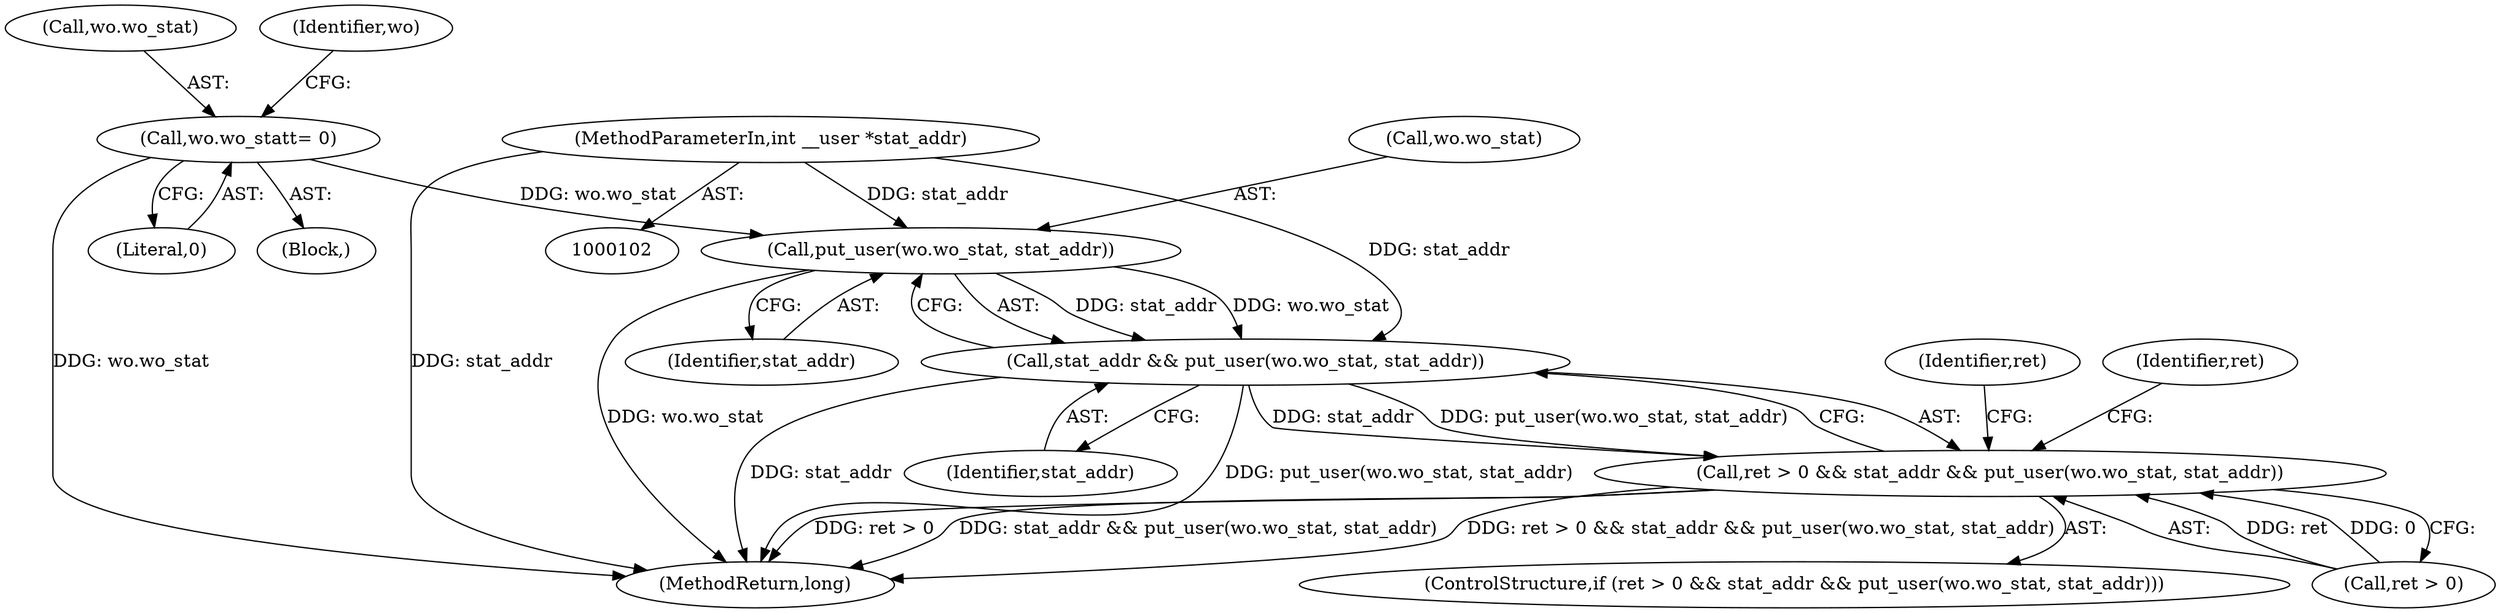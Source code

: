 digraph "0_linux_dd83c161fbcc5d8be637ab159c0de015cbff5ba4@pointer" {
"1000231" [label="(Call,put_user(wo.wo_stat, stat_addr))"];
"1000207" [label="(Call,wo.wo_stat\t= 0)"];
"1000104" [label="(MethodParameterIn,int __user *stat_addr)"];
"1000229" [label="(Call,stat_addr && put_user(wo.wo_stat, stat_addr))"];
"1000225" [label="(Call,ret > 0 && stat_addr && put_user(wo.wo_stat, stat_addr))"];
"1000104" [label="(MethodParameterIn,int __user *stat_addr)"];
"1000226" [label="(Call,ret > 0)"];
"1000207" [label="(Call,wo.wo_stat\t= 0)"];
"1000224" [label="(ControlStructure,if (ret > 0 && stat_addr && put_user(wo.wo_stat, stat_addr)))"];
"1000208" [label="(Call,wo.wo_stat)"];
"1000214" [label="(Identifier,wo)"];
"1000242" [label="(MethodReturn,long)"];
"1000211" [label="(Literal,0)"];
"1000225" [label="(Call,ret > 0 && stat_addr && put_user(wo.wo_stat, stat_addr))"];
"1000230" [label="(Identifier,stat_addr)"];
"1000229" [label="(Call,stat_addr && put_user(wo.wo_stat, stat_addr))"];
"1000235" [label="(Identifier,stat_addr)"];
"1000237" [label="(Identifier,ret)"];
"1000241" [label="(Identifier,ret)"];
"1000232" [label="(Call,wo.wo_stat)"];
"1000107" [label="(Block,)"];
"1000231" [label="(Call,put_user(wo.wo_stat, stat_addr))"];
"1000231" -> "1000229"  [label="AST: "];
"1000231" -> "1000235"  [label="CFG: "];
"1000232" -> "1000231"  [label="AST: "];
"1000235" -> "1000231"  [label="AST: "];
"1000229" -> "1000231"  [label="CFG: "];
"1000231" -> "1000242"  [label="DDG: wo.wo_stat"];
"1000231" -> "1000229"  [label="DDG: stat_addr"];
"1000231" -> "1000229"  [label="DDG: wo.wo_stat"];
"1000207" -> "1000231"  [label="DDG: wo.wo_stat"];
"1000104" -> "1000231"  [label="DDG: stat_addr"];
"1000207" -> "1000107"  [label="AST: "];
"1000207" -> "1000211"  [label="CFG: "];
"1000208" -> "1000207"  [label="AST: "];
"1000211" -> "1000207"  [label="AST: "];
"1000214" -> "1000207"  [label="CFG: "];
"1000207" -> "1000242"  [label="DDG: wo.wo_stat"];
"1000104" -> "1000102"  [label="AST: "];
"1000104" -> "1000242"  [label="DDG: stat_addr"];
"1000104" -> "1000229"  [label="DDG: stat_addr"];
"1000229" -> "1000225"  [label="AST: "];
"1000229" -> "1000230"  [label="CFG: "];
"1000230" -> "1000229"  [label="AST: "];
"1000225" -> "1000229"  [label="CFG: "];
"1000229" -> "1000242"  [label="DDG: put_user(wo.wo_stat, stat_addr)"];
"1000229" -> "1000242"  [label="DDG: stat_addr"];
"1000229" -> "1000225"  [label="DDG: stat_addr"];
"1000229" -> "1000225"  [label="DDG: put_user(wo.wo_stat, stat_addr)"];
"1000225" -> "1000224"  [label="AST: "];
"1000225" -> "1000226"  [label="CFG: "];
"1000226" -> "1000225"  [label="AST: "];
"1000237" -> "1000225"  [label="CFG: "];
"1000241" -> "1000225"  [label="CFG: "];
"1000225" -> "1000242"  [label="DDG: ret > 0 && stat_addr && put_user(wo.wo_stat, stat_addr)"];
"1000225" -> "1000242"  [label="DDG: ret > 0"];
"1000225" -> "1000242"  [label="DDG: stat_addr && put_user(wo.wo_stat, stat_addr)"];
"1000226" -> "1000225"  [label="DDG: ret"];
"1000226" -> "1000225"  [label="DDG: 0"];
}
